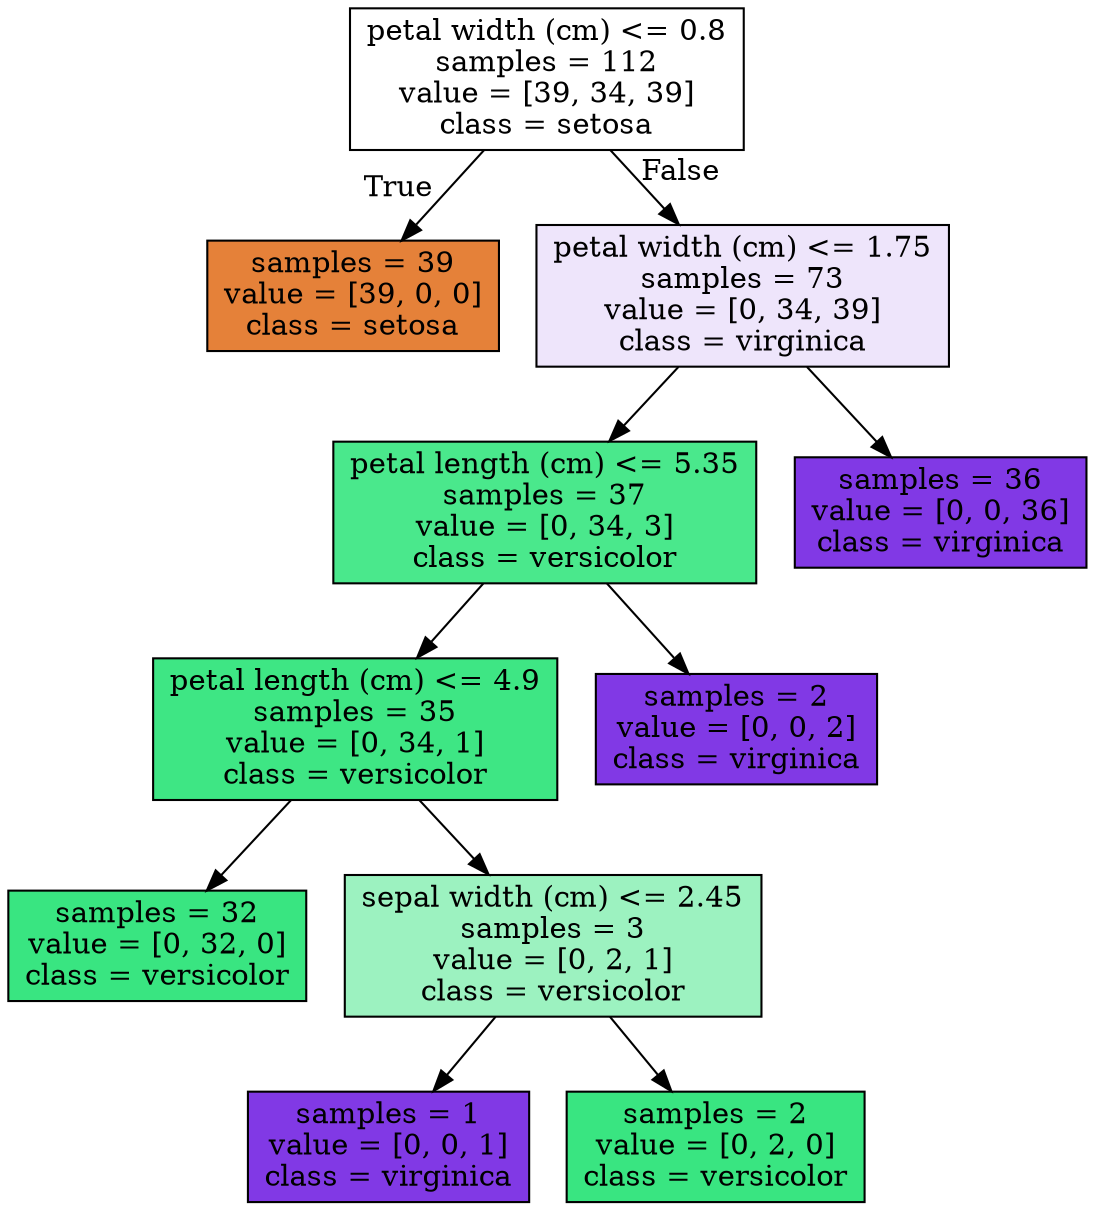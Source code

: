 digraph Tree {
node [shape=box, style="filled", color="black"] ;
0 [label="petal width (cm) <= 0.8\nsamples = 112\nvalue = [39, 34, 39]\nclass = setosa", fillcolor="#e5813900"] ;
1 [label="samples = 39\nvalue = [39, 0, 0]\nclass = setosa", fillcolor="#e58139ff"] ;
0 -> 1 [labeldistance=2.5, labelangle=45, headlabel="True"] ;
2 [label="petal width (cm) <= 1.75\nsamples = 73\nvalue = [0, 34, 39]\nclass = virginica", fillcolor="#8139e521"] ;
0 -> 2 [labeldistance=2.5, labelangle=-45, headlabel="False"] ;
3 [label="petal length (cm) <= 5.35\nsamples = 37\nvalue = [0, 34, 3]\nclass = versicolor", fillcolor="#39e581e9"] ;
2 -> 3 ;
4 [label="petal length (cm) <= 4.9\nsamples = 35\nvalue = [0, 34, 1]\nclass = versicolor", fillcolor="#39e581f8"] ;
3 -> 4 ;
5 [label="samples = 32\nvalue = [0, 32, 0]\nclass = versicolor", fillcolor="#39e581ff"] ;
4 -> 5 ;
6 [label="sepal width (cm) <= 2.45\nsamples = 3\nvalue = [0, 2, 1]\nclass = versicolor", fillcolor="#39e5817f"] ;
4 -> 6 ;
7 [label="samples = 1\nvalue = [0, 0, 1]\nclass = virginica", fillcolor="#8139e5ff"] ;
6 -> 7 ;
8 [label="samples = 2\nvalue = [0, 2, 0]\nclass = versicolor", fillcolor="#39e581ff"] ;
6 -> 8 ;
9 [label="samples = 2\nvalue = [0, 0, 2]\nclass = virginica", fillcolor="#8139e5ff"] ;
3 -> 9 ;
10 [label="samples = 36\nvalue = [0, 0, 36]\nclass = virginica", fillcolor="#8139e5ff"] ;
2 -> 10 ;
}
